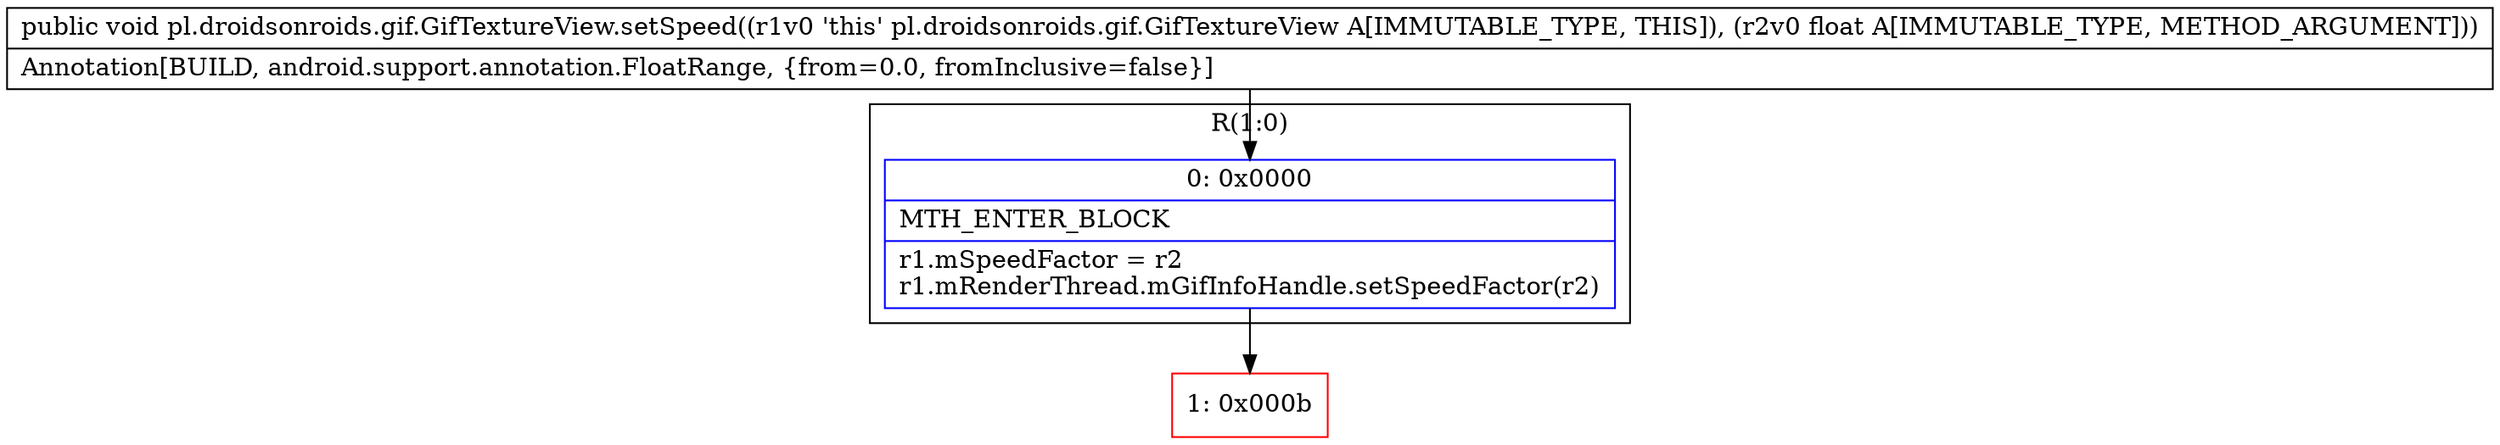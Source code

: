 digraph "CFG forpl.droidsonroids.gif.GifTextureView.setSpeed(F)V" {
subgraph cluster_Region_1439846275 {
label = "R(1:0)";
node [shape=record,color=blue];
Node_0 [shape=record,label="{0\:\ 0x0000|MTH_ENTER_BLOCK\l|r1.mSpeedFactor = r2\lr1.mRenderThread.mGifInfoHandle.setSpeedFactor(r2)\l}"];
}
Node_1 [shape=record,color=red,label="{1\:\ 0x000b}"];
MethodNode[shape=record,label="{public void pl.droidsonroids.gif.GifTextureView.setSpeed((r1v0 'this' pl.droidsonroids.gif.GifTextureView A[IMMUTABLE_TYPE, THIS]), (r2v0 float A[IMMUTABLE_TYPE, METHOD_ARGUMENT]))  | Annotation[BUILD, android.support.annotation.FloatRange, \{from=0.0, fromInclusive=false\}]\l}"];
MethodNode -> Node_0;
Node_0 -> Node_1;
}

